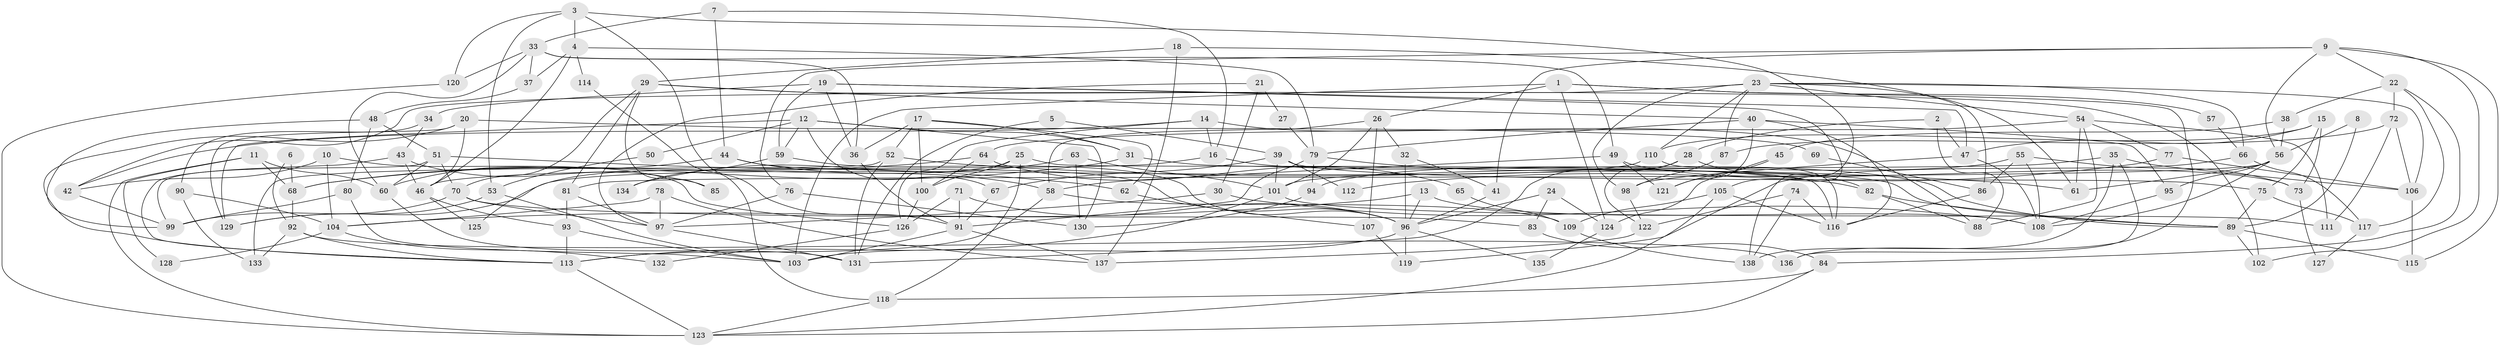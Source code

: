 // Generated by graph-tools (version 1.1) at 2025/50/03/09/25 03:50:12]
// undirected, 138 vertices, 276 edges
graph export_dot {
graph [start="1"]
  node [color=gray90,style=filled];
  1;
  2;
  3;
  4;
  5;
  6;
  7;
  8;
  9;
  10;
  11;
  12;
  13;
  14;
  15;
  16;
  17;
  18;
  19;
  20;
  21;
  22;
  23;
  24;
  25;
  26;
  27;
  28;
  29;
  30;
  31;
  32;
  33;
  34;
  35;
  36;
  37;
  38;
  39;
  40;
  41;
  42;
  43;
  44;
  45;
  46;
  47;
  48;
  49;
  50;
  51;
  52;
  53;
  54;
  55;
  56;
  57;
  58;
  59;
  60;
  61;
  62;
  63;
  64;
  65;
  66;
  67;
  68;
  69;
  70;
  71;
  72;
  73;
  74;
  75;
  76;
  77;
  78;
  79;
  80;
  81;
  82;
  83;
  84;
  85;
  86;
  87;
  88;
  89;
  90;
  91;
  92;
  93;
  94;
  95;
  96;
  97;
  98;
  99;
  100;
  101;
  102;
  103;
  104;
  105;
  106;
  107;
  108;
  109;
  110;
  111;
  112;
  113;
  114;
  115;
  116;
  117;
  118;
  119;
  120;
  121;
  122;
  123;
  124;
  125;
  126;
  127;
  128;
  129;
  130;
  131;
  132;
  133;
  134;
  135;
  136;
  137;
  138;
  1 -- 26;
  1 -- 103;
  1 -- 57;
  1 -- 124;
  1 -- 136;
  2 -- 88;
  2 -- 47;
  2 -- 28;
  3 -- 91;
  3 -- 138;
  3 -- 4;
  3 -- 53;
  3 -- 120;
  4 -- 46;
  4 -- 37;
  4 -- 79;
  4 -- 114;
  5 -- 39;
  5 -- 131;
  6 -- 68;
  6 -- 92;
  7 -- 33;
  7 -- 16;
  7 -- 44;
  8 -- 89;
  8 -- 56;
  9 -- 76;
  9 -- 56;
  9 -- 22;
  9 -- 41;
  9 -- 102;
  9 -- 115;
  10 -- 42;
  10 -- 126;
  10 -- 104;
  11 -- 68;
  11 -- 123;
  11 -- 60;
  11 -- 128;
  12 -- 31;
  12 -- 59;
  12 -- 50;
  12 -- 67;
  12 -- 129;
  12 -- 130;
  13 -- 104;
  13 -- 108;
  13 -- 96;
  14 -- 88;
  14 -- 16;
  14 -- 42;
  14 -- 126;
  15 -- 110;
  15 -- 75;
  15 -- 47;
  15 -- 73;
  16 -- 89;
  16 -- 46;
  17 -- 36;
  17 -- 62;
  17 -- 31;
  17 -- 52;
  17 -- 100;
  18 -- 61;
  18 -- 137;
  18 -- 29;
  19 -- 105;
  19 -- 47;
  19 -- 34;
  19 -- 36;
  19 -- 59;
  20 -- 129;
  20 -- 113;
  20 -- 46;
  20 -- 69;
  21 -- 97;
  21 -- 30;
  21 -- 27;
  22 -- 84;
  22 -- 38;
  22 -- 72;
  22 -- 117;
  23 -- 110;
  23 -- 98;
  23 -- 42;
  23 -- 54;
  23 -- 66;
  23 -- 86;
  23 -- 87;
  23 -- 106;
  24 -- 96;
  24 -- 83;
  24 -- 124;
  25 -- 100;
  25 -- 116;
  25 -- 118;
  25 -- 125;
  26 -- 32;
  26 -- 58;
  26 -- 101;
  26 -- 107;
  27 -- 79;
  28 -- 131;
  28 -- 82;
  28 -- 122;
  29 -- 70;
  29 -- 40;
  29 -- 81;
  29 -- 85;
  29 -- 102;
  30 -- 108;
  30 -- 97;
  31 -- 89;
  31 -- 68;
  32 -- 96;
  32 -- 41;
  33 -- 120;
  33 -- 37;
  33 -- 36;
  33 -- 49;
  33 -- 60;
  34 -- 43;
  34 -- 90;
  35 -- 136;
  35 -- 106;
  35 -- 101;
  35 -- 138;
  36 -- 91;
  37 -- 48;
  38 -- 56;
  38 -- 45;
  39 -- 67;
  39 -- 101;
  39 -- 75;
  39 -- 112;
  40 -- 79;
  40 -- 95;
  40 -- 116;
  40 -- 121;
  41 -- 96;
  42 -- 99;
  43 -- 46;
  43 -- 113;
  43 -- 85;
  44 -- 60;
  44 -- 58;
  44 -- 96;
  45 -- 124;
  45 -- 121;
  46 -- 93;
  46 -- 125;
  47 -- 108;
  47 -- 98;
  48 -- 80;
  48 -- 51;
  48 -- 99;
  49 -- 121;
  49 -- 58;
  49 -- 73;
  50 -- 53;
  51 -- 60;
  51 -- 99;
  51 -- 62;
  51 -- 70;
  52 -- 131;
  52 -- 61;
  52 -- 133;
  53 -- 103;
  53 -- 129;
  54 -- 111;
  54 -- 61;
  54 -- 64;
  54 -- 77;
  54 -- 88;
  55 -- 73;
  55 -- 108;
  55 -- 86;
  55 -- 94;
  56 -- 61;
  56 -- 81;
  56 -- 95;
  56 -- 108;
  57 -- 66;
  58 -- 109;
  58 -- 113;
  59 -- 96;
  59 -- 134;
  60 -- 131;
  62 -- 107;
  63 -- 101;
  63 -- 130;
  63 -- 134;
  64 -- 100;
  64 -- 65;
  64 -- 68;
  65 -- 109;
  66 -- 117;
  66 -- 119;
  67 -- 91;
  68 -- 92;
  69 -- 86;
  70 -- 99;
  70 -- 83;
  70 -- 97;
  71 -- 96;
  71 -- 91;
  71 -- 126;
  72 -- 106;
  72 -- 87;
  72 -- 111;
  73 -- 127;
  74 -- 122;
  74 -- 116;
  74 -- 138;
  75 -- 89;
  75 -- 117;
  76 -- 97;
  76 -- 130;
  77 -- 106;
  77 -- 112;
  78 -- 104;
  78 -- 137;
  78 -- 97;
  79 -- 91;
  79 -- 82;
  79 -- 94;
  80 -- 99;
  80 -- 103;
  81 -- 97;
  81 -- 93;
  82 -- 88;
  82 -- 89;
  83 -- 84;
  84 -- 123;
  84 -- 118;
  86 -- 116;
  87 -- 98;
  89 -- 102;
  89 -- 115;
  90 -- 133;
  90 -- 104;
  91 -- 103;
  91 -- 137;
  92 -- 113;
  92 -- 133;
  92 -- 136;
  93 -- 113;
  93 -- 103;
  94 -- 130;
  95 -- 108;
  96 -- 103;
  96 -- 119;
  96 -- 135;
  97 -- 131;
  98 -- 122;
  100 -- 126;
  101 -- 111;
  101 -- 113;
  104 -- 128;
  104 -- 132;
  105 -- 116;
  105 -- 109;
  105 -- 123;
  106 -- 115;
  107 -- 119;
  109 -- 138;
  110 -- 129;
  110 -- 116;
  113 -- 123;
  114 -- 118;
  117 -- 127;
  118 -- 123;
  120 -- 123;
  122 -- 137;
  124 -- 135;
  126 -- 132;
}
